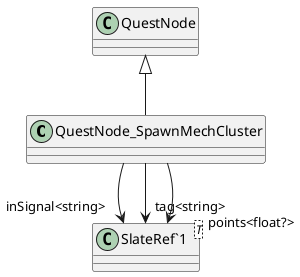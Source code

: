 @startuml
class QuestNode_SpawnMechCluster {
}
class "SlateRef`1"<T> {
}
QuestNode <|-- QuestNode_SpawnMechCluster
QuestNode_SpawnMechCluster --> "inSignal<string>" "SlateRef`1"
QuestNode_SpawnMechCluster --> "tag<string>" "SlateRef`1"
QuestNode_SpawnMechCluster --> "points<float?>" "SlateRef`1"
@enduml

